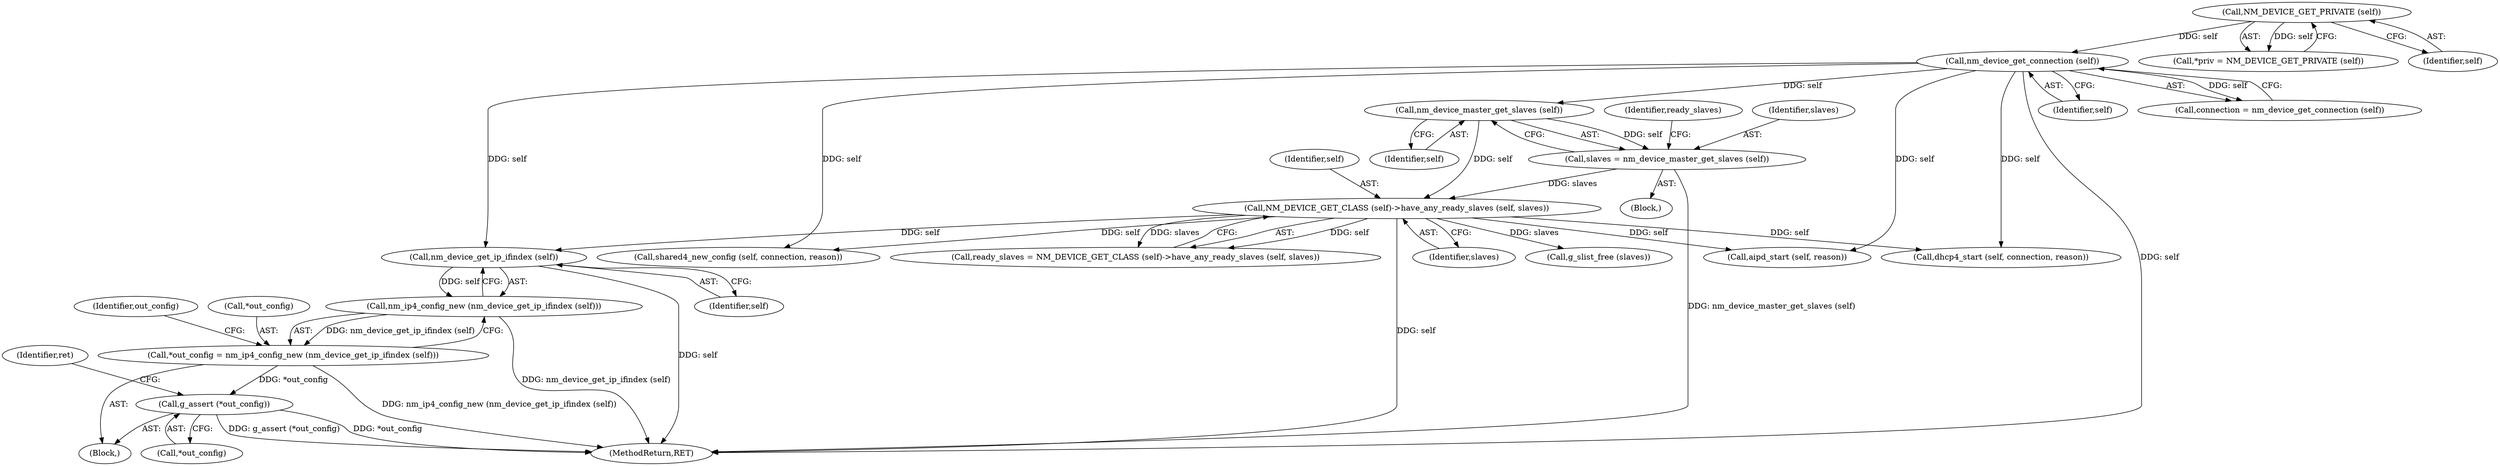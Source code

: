 digraph "0_NetworkManager_d5fc88e573fa58b93034b04d35a2454f5d28cad9@pointer" {
"1005820" [label="(Call,nm_device_get_ip_ifindex (self))"];
"1005723" [label="(Call,nm_device_get_connection (self))"];
"1005706" [label="(Call,NM_DEVICE_GET_PRIVATE (self))"];
"1005762" [label="(Call,NM_DEVICE_GET_CLASS (self)->have_any_ready_slaves (self, slaves))"];
"1005758" [label="(Call,nm_device_master_get_slaves (self))"];
"1005756" [label="(Call,slaves = nm_device_master_get_slaves (self))"];
"1005819" [label="(Call,nm_ip4_config_new (nm_device_get_ip_ifindex (self)))"];
"1005816" [label="(Call,*out_config = nm_ip4_config_new (nm_device_get_ip_ifindex (self)))"];
"1005822" [label="(Call,g_assert (*out_config))"];
"1005704" [label="(Call,*priv = NM_DEVICE_GET_PRIVATE (self))"];
"1005755" [label="(Block,)"];
"1005760" [label="(Call,ready_slaves = NM_DEVICE_GET_CLASS (self)->have_any_ready_slaves (self, slaves))"];
"1005824" [label="(Identifier,out_config)"];
"1005823" [label="(Call,*out_config)"];
"1005756" [label="(Call,slaves = nm_device_master_get_slaves (self))"];
"1005762" [label="(Call,NM_DEVICE_GET_CLASS (self)->have_any_ready_slaves (self, slaves))"];
"1005820" [label="(Call,nm_device_get_ip_ifindex (self))"];
"1005839" [label="(Call,shared4_new_config (self, connection, reason))"];
"1005706" [label="(Call,NM_DEVICE_GET_PRIVATE (self))"];
"1005805" [label="(Call,aipd_start (self, reason))"];
"1005764" [label="(Identifier,slaves)"];
"1005759" [label="(Identifier,self)"];
"1005723" [label="(Call,nm_device_get_connection (self))"];
"1005792" [label="(Call,dhcp4_start (self, connection, reason))"];
"1005816" [label="(Call,*out_config = nm_ip4_config_new (nm_device_get_ip_ifindex (self)))"];
"1005819" [label="(Call,nm_ip4_config_new (nm_device_get_ip_ifindex (self)))"];
"1005758" [label="(Call,nm_device_master_get_slaves (self))"];
"1005707" [label="(Identifier,self)"];
"1005763" [label="(Identifier,self)"];
"1005765" [label="(Call,g_slist_free (slaves))"];
"1005822" [label="(Call,g_assert (*out_config))"];
"1005815" [label="(Block,)"];
"1005724" [label="(Identifier,self)"];
"1005761" [label="(Identifier,ready_slaves)"];
"1005757" [label="(Identifier,slaves)"];
"1005826" [label="(Identifier,ret)"];
"1007368" [label="(MethodReturn,RET)"];
"1005721" [label="(Call,connection = nm_device_get_connection (self))"];
"1005817" [label="(Call,*out_config)"];
"1005821" [label="(Identifier,self)"];
"1005820" -> "1005819"  [label="AST: "];
"1005820" -> "1005821"  [label="CFG: "];
"1005821" -> "1005820"  [label="AST: "];
"1005819" -> "1005820"  [label="CFG: "];
"1005820" -> "1007368"  [label="DDG: self"];
"1005820" -> "1005819"  [label="DDG: self"];
"1005723" -> "1005820"  [label="DDG: self"];
"1005762" -> "1005820"  [label="DDG: self"];
"1005723" -> "1005721"  [label="AST: "];
"1005723" -> "1005724"  [label="CFG: "];
"1005724" -> "1005723"  [label="AST: "];
"1005721" -> "1005723"  [label="CFG: "];
"1005723" -> "1007368"  [label="DDG: self"];
"1005723" -> "1005721"  [label="DDG: self"];
"1005706" -> "1005723"  [label="DDG: self"];
"1005723" -> "1005758"  [label="DDG: self"];
"1005723" -> "1005792"  [label="DDG: self"];
"1005723" -> "1005805"  [label="DDG: self"];
"1005723" -> "1005839"  [label="DDG: self"];
"1005706" -> "1005704"  [label="AST: "];
"1005706" -> "1005707"  [label="CFG: "];
"1005707" -> "1005706"  [label="AST: "];
"1005704" -> "1005706"  [label="CFG: "];
"1005706" -> "1005704"  [label="DDG: self"];
"1005762" -> "1005760"  [label="AST: "];
"1005762" -> "1005764"  [label="CFG: "];
"1005763" -> "1005762"  [label="AST: "];
"1005764" -> "1005762"  [label="AST: "];
"1005760" -> "1005762"  [label="CFG: "];
"1005762" -> "1007368"  [label="DDG: self"];
"1005762" -> "1005760"  [label="DDG: self"];
"1005762" -> "1005760"  [label="DDG: slaves"];
"1005758" -> "1005762"  [label="DDG: self"];
"1005756" -> "1005762"  [label="DDG: slaves"];
"1005762" -> "1005765"  [label="DDG: slaves"];
"1005762" -> "1005792"  [label="DDG: self"];
"1005762" -> "1005805"  [label="DDG: self"];
"1005762" -> "1005839"  [label="DDG: self"];
"1005758" -> "1005756"  [label="AST: "];
"1005758" -> "1005759"  [label="CFG: "];
"1005759" -> "1005758"  [label="AST: "];
"1005756" -> "1005758"  [label="CFG: "];
"1005758" -> "1005756"  [label="DDG: self"];
"1005756" -> "1005755"  [label="AST: "];
"1005757" -> "1005756"  [label="AST: "];
"1005761" -> "1005756"  [label="CFG: "];
"1005756" -> "1007368"  [label="DDG: nm_device_master_get_slaves (self)"];
"1005819" -> "1005816"  [label="AST: "];
"1005816" -> "1005819"  [label="CFG: "];
"1005819" -> "1007368"  [label="DDG: nm_device_get_ip_ifindex (self)"];
"1005819" -> "1005816"  [label="DDG: nm_device_get_ip_ifindex (self)"];
"1005816" -> "1005815"  [label="AST: "];
"1005817" -> "1005816"  [label="AST: "];
"1005824" -> "1005816"  [label="CFG: "];
"1005816" -> "1007368"  [label="DDG: nm_ip4_config_new (nm_device_get_ip_ifindex (self))"];
"1005816" -> "1005822"  [label="DDG: *out_config"];
"1005822" -> "1005815"  [label="AST: "];
"1005822" -> "1005823"  [label="CFG: "];
"1005823" -> "1005822"  [label="AST: "];
"1005826" -> "1005822"  [label="CFG: "];
"1005822" -> "1007368"  [label="DDG: g_assert (*out_config)"];
"1005822" -> "1007368"  [label="DDG: *out_config"];
}
